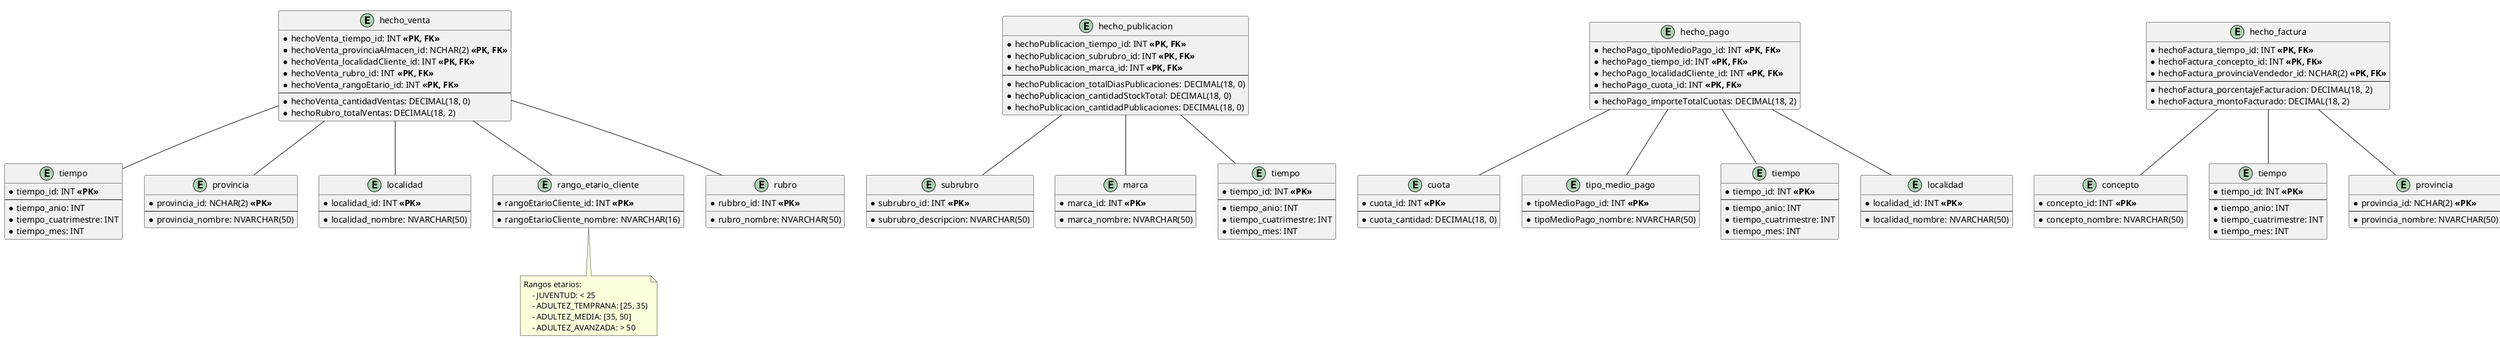 @startuml  diagrama-entidad-relacion-BI.

'----------------------------------
'---------- HECHO VENTA -----------
'----------------------------------

entity "hecho_venta" {
  * hechoVenta_tiempo_id: INT **<<PK, FK>>**
  * hechoVenta_provinciaAlmacen_id: NCHAR(2) **<<PK, FK>>**
  * hechoVenta_localidadCliente_id: INT **<<PK, FK>>**
  * hechoVenta_rubro_id: INT **<<PK, FK>>**
  * hechoVenta_rangoEtario_id: INT **<<PK, FK>>**
  --
    * hechoVenta_cantidadVentas: DECIMAL(18, 0)
    * hechoRubro_totalVentas: DECIMAL(18, 2)
}

entity "tiempo" {
  * tiempo_id: INT **<<PK>>**
  --
    * tiempo_anio: INT  
    * tiempo_cuatrimestre: INT
    * tiempo_mes: INT
}

entity "provincia"{
  * provincia_id: NCHAR(2) **<<PK>>**
  --
    * provincia_nombre: NVARCHAR(50)
}

entity "localidad" {
  * localidad_id: INT **<<PK>>**
  --
    * localidad_nombre: NVARCHAR(50) 
}

entity "rango_etario_cliente" {
  * rangoEtarioCliente_id: INT **<<PK>>**
  --
    * rangoEtarioCliente_nombre: NVARCHAR(16)
}
note bottom
    Rangos etarios: 
        - JUVENTUD: < 25
        - ADULTEZ_TEMPRANA: [25, 35)
        - ADULTEZ_MEDIA: [35, 50]
        - ADULTEZ_AVANZADA: > 50
end note


entity "rubro" {
  * rubbro_id: INT **<<PK>>**
    * rubro_nombre: NVARCHAR(50)
}

hecho_venta -- "tiempo"
hecho_venta -- "localidad"
hecho_venta -- "provincia"
hecho_venta -- "rango_etario_cliente"
hecho_venta -- "rubro"


'----------------------------------
'------- HECHO PUBLICACION --------
'----------------------------------

entity "hecho_publicacion" {
  * hechoPublicacion_tiempo_id: INT **<<PK, FK>>**
  * hechoPublicacion_subrubro_id: INT **<<PK, FK>>**
  * hechoPublicacion_marca_id: INT **<<PK, FK>>**
  --
    * hechoPublicacion_totalDiasPublicaciones: DECIMAL(18, 0)
    * hechoPublicacion_cantidadStockTotal: DECIMAL(18, 0)
    * hechoPublicacion_cantidadPublicaciones: DECIMAL(18, 0)
}

entity "subrubro" {
  * subrubro_id: INT **<<PK>>**
  --
    * subrubro_descripcion: NVARCHAR(50)
}

entity "marca" {
  * marca_id: INT **<<PK>>**
  --
    * marca_nombre: NVARCHAR(50)
}

entity "tiempo " {
  * tiempo_id: INT **<<PK>>**
  --
    * tiempo_anio: INT  
    * tiempo_cuatrimestre: INT
    * tiempo_mes: INT
}

hecho_publicacion -- "tiempo "
hecho_publicacion -- "subrubro"
hecho_publicacion -- "marca"


'----------------------------------
'----------- HECHO PAGO -----------
'----------------------------------

entity "hecho_pago" {
  * hechoPago_tipoMedioPago_id: INT **<<PK, FK>>**
  * hechoPago_tiempo_id: INT **<<PK, FK>>**
  * hechoPago_localidadCliente_id: INT **<<PK, FK>>**
  * hechoPago_cuota_id: INT **<<PK, FK>>**
  --
    * hechoPago_importeTotalCuotas: DECIMAL(18, 2)
}

entity "cuota"{
  * cuota_id: INT **<<PK>>**
  --
    * cuota_cantidad: DECIMAL(18, 0)
}

entity "tipo_medio_pago" {
  * tipoMedioPago_id: INT **<<PK>>**
  --
    * tipoMedioPago_nombre: NVARCHAR(50)
}

entity "tiempo   " {
  * tiempo_id: INT **<<PK>>**
  --
    * tiempo_anio: INT  
    * tiempo_cuatrimestre: INT
    * tiempo_mes: INT
}

entity "localidad " {
  * localidad_id: INT **<<PK>>**
  --
    * localidad_nombre: NVARCHAR(50) 
}

hecho_pago -- "tipo_medio_pago"
hecho_pago -- "tiempo   "
hecho_pago -- "localidad "
hecho_pago -- "cuota"


'----------------------------------
'--------- HECHO FACTURA ----------
'----------------------------------

entity "hecho_factura" {
  * hechoFactura_tiempo_id: INT **<<PK, FK>>**
  * hechoFactura_concepto_id: INT **<<PK, FK>>**
  * hechoFactura_provinciaVendedor_id: NCHAR(2) **<<PK, FK>>**
  --
    * hechoFactura_porcentajeFacturacion: DECIMAL(18, 2)
    * hechoFactura_montoFacturado: DECIMAL(18, 2)
}

entity "concepto" {
  * concepto_id: INT **<<PK>>**
  --
    * concepto_nombre: NVARCHAR(50)
}

entity "tiempo     " {
  * tiempo_id: INT **<<PK>>**
  --
    * tiempo_anio: INT  
    * tiempo_cuatrimestre: INT
    * tiempo_mes: INT
}

entity "provincia "{
  * provincia_id: NCHAR(2) **<<PK>>**
  --
    * provincia_nombre: NVARCHAR(50)
}

hecho_factura -- "tiempo     "
hecho_factura -- "concepto"
hecho_factura -- "provincia "


'----------------------------------
'---------- HECHO ENVIO -----------
'----------------------------------

entity "hecho_envio" {
  * hechoEnvio_tiempo_id: INT **<<PK, FK>>**
  * hechoVenta_provinciaAlmacen_id: NCHAR(2) **<<PK, FK>>**
  * hechoVenta_localidadCliente_id: INT **<<PK, FK>>**
  * hechoEnvio_tipoEnvio_id: INT **<<PK, FK>>**
  --
    * hechoEnvio_cantidadEnvios: DECIMAL(18, 0)
    * hechoEnvio_totalEnviosCumplidos: DECIMAL(18, 0)
    * hechoEnvio_totalEnviosNoCumplidos: DECIMAL(18, 0)
    * hechoEnvio_totalCostoEnvio: DECIMAL(18, 2)
}

entity "tiempo      " {
  * tiempo_id: INT **<<PK>>**
  --
    * tiempo_anio: INT  
    * tiempo_cuatrimestre: INT
    * tiempo_mes: INT
}

entity "provincia  "{
  * provincia_id: NCHAR(2) **<<PK>>**
  --
    * provincia_nombre: NVARCHAR(50)
}

entity "localidad  " {
  * localidad_id: INT **<<PK>>**
  --
    * localidad_nombre: NVARCHAR(50) 
}

entity "tipo_envio" {
  * tipoEnvio_id: INT **<<PK>>**
  --
    * tipoEnvio_nombre: NVARCHAR(50)
}

hecho_envio -- "tiempo      "
hecho_envio -- "provincia  "
hecho_envio -- "localidad  "
hecho_envio -- "tipo_envio"

@enduml 